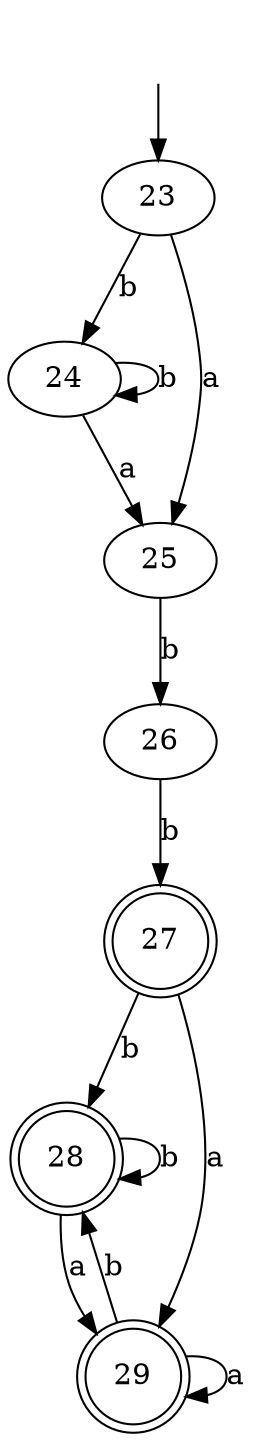 digraph fa {
	23 [label=23]
	24 [label=24]
	25 [label=25]
	26 [label=26]
	27 [label=27]
	28 [label=28]
	29 [label=29]
	23
	24
	25
	26
	27 [shape=doublecircle]
	28 [shape=doublecircle]
	29 [shape=doublecircle]
	23 -> 24 [label=b]
	23 -> 25 [label=a]
	24 -> 24 [label=b]
	24 -> 25 [label=a]
	25 -> 26 [label=b]
	26 -> 27 [label=b]
	27 -> 28 [label=b]
	27 -> 29 [label=a]
	28 -> 28 [label=b]
	28 -> 29 [label=a]
	29 -> 28 [label=b]
	29 -> 29 [label=a]
	"" [shape=plaintext]
	"" -> 23
}
